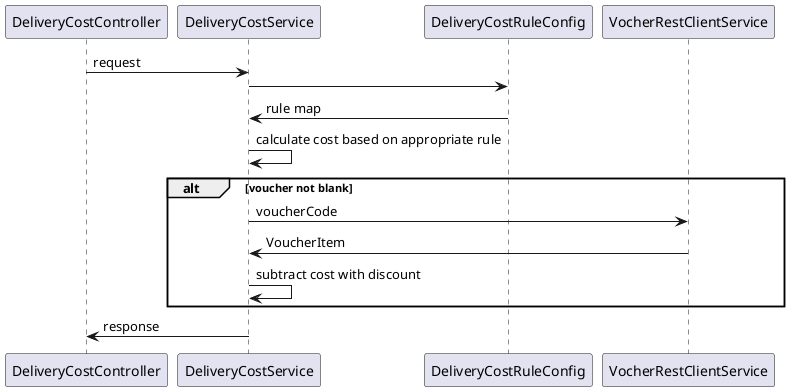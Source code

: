 @startuml
DeliveryCostController -> DeliveryCostService : request
DeliveryCostService -> DeliveryCostRuleConfig
DeliveryCostRuleConfig -> DeliveryCostService : rule map
DeliveryCostService -> DeliveryCostService : calculate cost based on appropriate rule
alt voucher not blank
  DeliveryCostService -> VocherRestClientService : voucherCode
  VocherRestClientService -> DeliveryCostService : VoucherItem
  DeliveryCostService -> DeliveryCostService : subtract cost with discount
 end
DeliveryCostService -> DeliveryCostController : response
@enduml